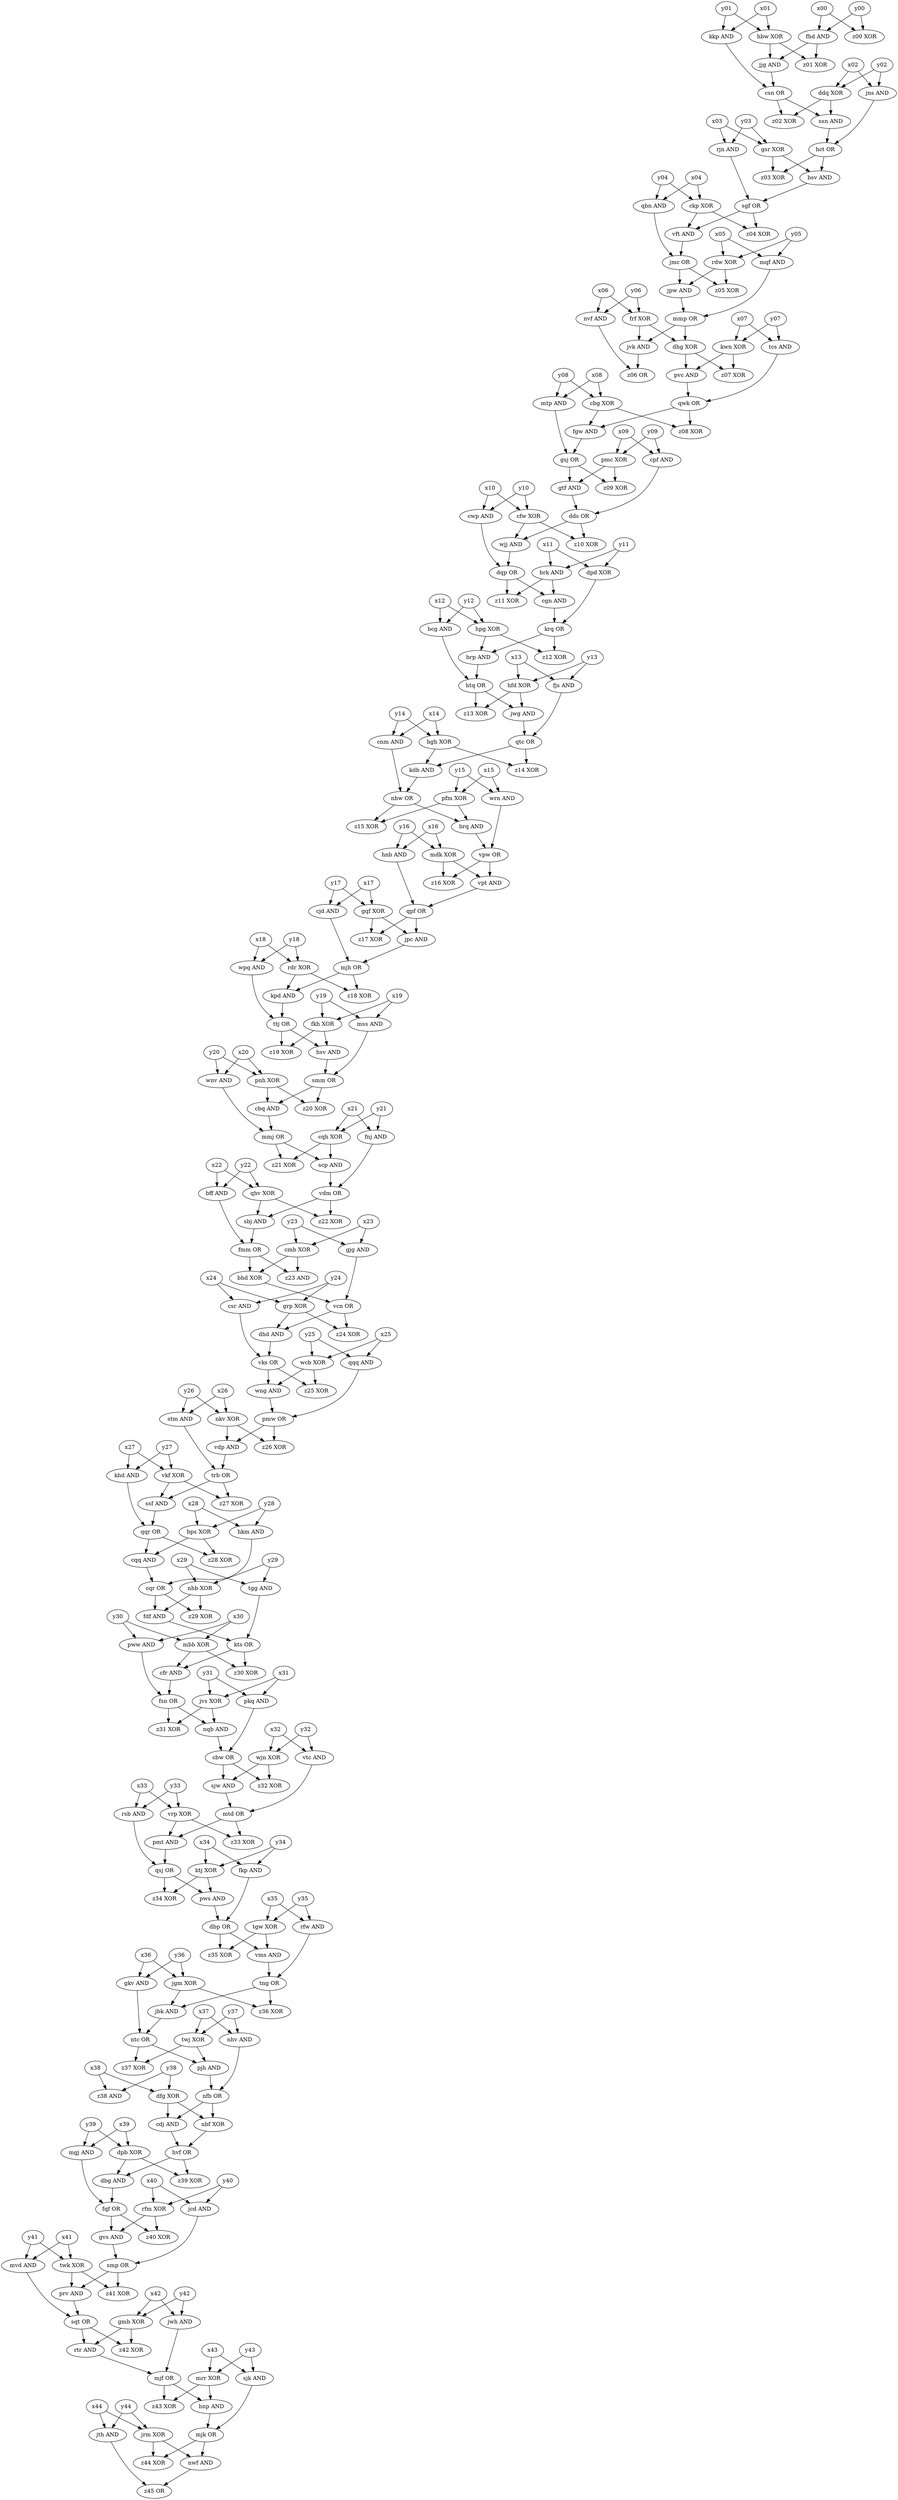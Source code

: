 digraph G {
  x41 -> twk
  y41 -> twk
  qpf -> z17
  gqf -> z17
  y22 -> qhv
  x22 -> qhv
  pmc -> z09
  gsj -> z09
  fqf -> gvs
  rfm -> gvs
  bsv -> sgf
  rjn -> sgf
  y44 -> jth
  x44 -> jth
  y07 -> tcs
  x07 -> tcs
  ssf -> qqr
  khd -> qqr
  y11 -> dpd
  x11 -> dpd
  qqr -> z28
  bps -> z28
  y39 -> mgj
  x39 -> mgj
  y32 -> wjn
  x32 -> wjn
  wpq -> ttj
  kpd -> ttj
  pmw -> z26
  nkv -> z26
  kts -> cfr
  mbb -> cfr
  smm -> z20
  pnh -> z20
  y27 -> khd
  x27 -> khd
  x16 -> mdk
  y16 -> mdk
  y05 -> mqf
  x05 -> mqf
  y12 -> bcg
  x12 -> bcg
  dpb -> dbg
  hvf -> dbg
  hpg -> brp
  krq -> brp
  x15 -> wrn
  y15 -> wrn
  bhd -> vcn
  gjg -> vcn
  mjf -> hnp
  mrr -> hnp
  ddq -> ssn
  csn -> ssn
  krq -> z12
  hpg -> z12
  vdm -> z22
  qhv -> z22
  x04 -> qbn
  y04 -> qbn
  y03 -> gsr
  x03 -> gsr
  y05 -> rdw
  x05 -> rdw
  y06 -> frf
  x06 -> frf
  pmw -> vdp
  nkv -> vdp
  qtc -> z14
  hgh -> z14
  cfr -> fsn
  pww -> fsn
  dqp -> z11
  brk -> z11
  vdm -> sbj
  qhv -> sbj
  ddq -> z02
  csn -> z02
  x23 -> gjg
  y23 -> gjg
  cqr -> fdf
  nhb -> fdf
  x38 -> z38
  y38 -> z38
  qtc -> kdb
  hgh -> kdb
  nwf -> z45
  jth -> z45
  y29 -> nhb
  x29 -> nhb
  y37 -> nhv
  x37 -> nhv
  wjn -> z32
  cbw -> z32
  cnm -> nhw
  kdb -> nhw
  x07 -> kwn
  y07 -> kwn
  y28 -> bps
  x28 -> bps
  y01 -> kkp
  x01 -> kkp
  y33 -> rsb
  x33 -> rsb
  y40 -> jcd
  x40 -> jcd
  stm -> trb
  vdp -> trb
  dhg -> pvc
  kwn -> pvc
  twk -> z41
  smp -> z41
  cbw -> sjw
  wjn -> sjw
  cwp -> dqp
  wjj -> dqp
  vcn -> dhd
  grp -> dhd
  x30 -> pww
  y30 -> pww
  nvf -> z06
  jvk -> z06
  jpc -> mjh
  cjd -> mjh
  x32 -> vtc
  y32 -> vtc
  dpd -> krq
  cgn -> krq
  ttj -> hsv
  fkh -> hsv
  ntc -> z37
  twj -> z37
  dqp -> cgn
  brk -> cgn
  x25 -> wcb
  y25 -> wcb
  twk -> prv
  smp -> prv
  htq -> z13
  hfd -> z13
  vkf -> ssf
  trb -> ssf
  kwn -> z07
  dhg -> z07
  wrn -> vpw
  brq -> vpw
  y18 -> rdr
  x18 -> rdr
  sgf -> vft
  ckp -> vft
  x00 -> fhd
  y00 -> fhd
  scp -> vdm
  fnj -> vdm
  vpw -> vpt
  mdk -> vpt
  y41 -> mvd
  x41 -> mvd
  y34 -> fkp
  x34 -> fkp
  y21 -> fnj
  x21 -> fnj
  x25 -> qqq
  y25 -> qqq
  y08 -> cbg
  x08 -> cbg
  pmt -> qsj
  rsb -> qsj
  pkq -> cbw
  nqb -> cbw
  qqq -> pmw
  wng -> pmw
  y21 -> cqh
  x21 -> cqh
  jgm -> jbk
  tng -> jbk
  y20 -> wnv
  x20 -> wnv
  bff -> fmm
  sbj -> fmm
  ktj -> pws
  qsj -> pws
  rdw -> jpw
  jmc -> jpw
  tgw -> vms
  dbp -> vms
  y06 -> nvf
  x06 -> nvf
  x26 -> stm
  y26 -> stm
  jrm -> z44
  mjk -> z44
  y26 -> nkv
  x26 -> nkv
  y43 -> mrr
  x43 -> mrr
  hfd -> jwg
  htq -> jwg
  y33 -> vrp
  x33 -> vrp
  mtp -> gsj
  fgw -> gsj
  y09 -> cpf
  x09 -> cpf
  brp -> htq
  bcg -> htq
  y12 -> hpg
  x12 -> hpg
  y40 -> rfm
  x40 -> rfm
  y38 -> dfg
  x38 -> dfg
  sgf -> z04
  ckp -> z04
  x17 -> gqf
  y17 -> gqf
  y42 -> gmb
  x42 -> gmb
  jvs -> z31
  fsn -> z31
  qsj -> z34
  ktj -> z34
  mmj -> scp
  cqh -> scp
  qwk -> fgw
  cbg -> fgw
  dhd -> vks
  csr -> vks
  y03 -> rjn
  x03 -> rjn
  mjf -> z43
  mrr -> z43
  y36 -> gkv
  x36 -> gkv
  gqf -> jpc
  qpf -> jpc
  wcb -> wng
  vks -> wng
  x29 -> tgg
  y29 -> tgg
  cmb -> z23
  fmm -> z23
  wcb -> z25
  vks -> z25
  rdr -> kpd
  mjh -> kpd
  x34 -> ktj
  y34 -> ktj
  y02 -> ddq
  x02 -> ddq
  rfw -> tng
  vms -> tng
  x31 -> pkq
  y31 -> pkq
  sqt -> z42
  gmb -> z42
  frf -> dhg
  mmp -> dhg
  y10 -> cfw
  x10 -> cfw
  x14 -> hgh
  y14 -> hgh
  pws -> dbp
  fkp -> dbp
  x22 -> bff
  y22 -> bff
  grp -> z24
  vcn -> z24
  y36 -> jgm
  x36 -> jgm
  y13 -> hfd
  x13 -> hfd
  y35 -> tgw
  x35 -> tgw
  x14 -> cnm
  y14 -> cnm
  fmm -> bhd
  cmb -> bhd
  prv -> sqt
  mvd -> sqt
  x39 -> dpb
  y39 -> dpb
  nhv -> nfb
  pjh -> nfb
  y20 -> pnh
  x20 -> pnh
  gtf -> dds
  cpf -> dds
  jjg -> csn
  kkp -> csn
  y16 -> hnb
  x16 -> hnb
  vkf -> z27
  trb -> z27
  x23 -> cmb
  y23 -> cmb
  x09 -> pmc
  y09 -> pmc
  pfm -> z15
  nhw -> z15
  y28 -> hkm
  x28 -> hkm
  tng -> z36
  jgm -> z36
  fhd -> jjg
  hbw -> jjg
  vtc -> mtd
  sjw -> mtd
  rtr -> mjf
  jwh -> mjf
  y24 -> grp
  x24 -> grp
  gkv -> ntc
  jbk -> ntc
  pvc -> qwk
  tcs -> qwk
  mtd -> pmt
  vrp -> pmt
  hnb -> qpf
  vpt -> qpf
  y11 -> brk
  x11 -> brk
  ssn -> hct
  jns -> hct
  x19 -> mss
  y19 -> mss
  x01 -> hbw
  y01 -> hbw
  y00 -> z00
  x00 -> z00
  fqf -> z40
  rfm -> z40
  hkm -> cqr
  cqq -> cqr
  x13 -> fjs
  y13 -> fjs
  x17 -> cjd
  y17 -> cjd
  x24 -> csr
  y24 -> csr
  x37 -> twj
  y37 -> twj
  hvf -> z39
  dpb -> z39
  smm -> cbq
  pnh -> cbq
  mtd -> z33
  vrp -> z33
  x10 -> cwp
  y10 -> cwp
  qwk -> z08
  cbg -> z08
  cfw -> z10
  dds -> z10
  bps -> cqq
  qqr -> cqq
  mbb -> z30
  kts -> z30
  cdj -> hvf
  nbf -> hvf
  y31 -> jvs
  x31 -> jvs
  gsj -> gtf
  pmc -> gtf
  x18 -> wpq
  y18 -> wpq
  cfw -> wjj
  dds -> wjj
  mjh -> z18
  rdr -> z18
  hct -> bsv
  gsr -> bsv
  vft -> jmc
  qbn -> jmc
  jrm -> nwf
  mjk -> nwf
  x35 -> rfw
  y35 -> rfw
  nfb -> nbf
  dfg -> nbf
  jvs -> nqb
  fsn -> nqb
  x08 -> mtp
  y08 -> mtp
  y30 -> mbb
  x30 -> mbb
  y19 -> fkh
  x19 -> fkh
  mmj -> z21
  cqh -> z21
  jcd -> smp
  gvs -> smp
  sqt -> rtr
  gmb -> rtr
  hbw -> z01
  fhd -> z01
  y44 -> jrm
  x44 -> jrm
  x43 -> sjk
  y43 -> sjk
  rdw -> z05
  jmc -> z05
  y04 -> ckp
  x04 -> ckp
  x42 -> jwh
  y42 -> jwh
  y15 -> pfm
  x15 -> pfm
  mmp -> jvk
  frf -> jvk
  hsv -> smm
  mss -> smm
  x02 -> jns
  y02 -> jns
  cqr -> z29
  nhb -> z29
  fjs -> qtc
  jwg -> qtc
  fkh -> z19
  ttj -> z19
  nhw -> brq
  pfm -> brq
  wnv -> mmj
  cbq -> mmj
  dbp -> z35
  tgw -> z35
  mgj -> fqf
  dbg -> fqf
  hct -> z03
  gsr -> z03
  tgg -> kts
  fdf -> kts
  x27 -> vkf
  y27 -> vkf
  hnp -> mjk
  sjk -> mjk
  vpw -> z16
  mdk -> z16
  mqf -> mmp
  jpw -> mmp
  twj -> pjh
  ntc -> pjh
  nfb -> cdj
  dfg -> cdj
  {
    twk [label="twk XOR"]
    z17 [label="z17 XOR"]
    qhv [label="qhv XOR"]
    z09 [label="z09 XOR"]
    gvs [label="gvs AND"]
    sgf [label="sgf OR"]
    jth [label="jth AND"]
    tcs [label="tcs AND"]
    qqr [label="qqr OR"]
    dpd [label="dpd XOR"]
    z28 [label="z28 XOR"]
    mgj [label="mgj AND"]
    wjn [label="wjn XOR"]
    ttj [label="ttj OR"]
    z26 [label="z26 XOR"]
    cfr [label="cfr AND"]
    z20 [label="z20 XOR"]
    khd [label="khd AND"]
    mdk [label="mdk XOR"]
    mqf [label="mqf AND"]
    bcg [label="bcg AND"]
    dbg [label="dbg AND"]
    brp [label="brp AND"]
    wrn [label="wrn AND"]
    vcn [label="vcn OR"]
    hnp [label="hnp AND"]
    ssn [label="ssn AND"]
    z12 [label="z12 XOR"]
    z22 [label="z22 XOR"]
    qbn [label="qbn AND"]
    gsr [label="gsr XOR"]
    rdw [label="rdw XOR"]
    frf [label="frf XOR"]
    vdp [label="vdp AND"]
    z14 [label="z14 XOR"]
    fsn [label="fsn OR"]
    z11 [label="z11 XOR"]
    sbj [label="sbj AND"]
    z02 [label="z02 XOR"]
    gjg [label="gjg AND"]
    fdf [label="fdf AND"]
    z38 [label="z38 AND"]
    kdb [label="kdb AND"]
    z45 [label="z45 OR"]
    nhb [label="nhb XOR"]
    nhv [label="nhv AND"]
    z32 [label="z32 XOR"]
    nhw [label="nhw OR"]
    kwn [label="kwn XOR"]
    bps [label="bps XOR"]
    kkp [label="kkp AND"]
    rsb [label="rsb AND"]
    jcd [label="jcd AND"]
    trb [label="trb OR"]
    pvc [label="pvc AND"]
    z41 [label="z41 XOR"]
    sjw [label="sjw AND"]
    dqp [label="dqp OR"]
    dhd [label="dhd AND"]
    pww [label="pww AND"]
    z06 [label="z06 OR"]
    mjh [label="mjh OR"]
    vtc [label="vtc AND"]
    krq [label="krq OR"]
    hsv [label="hsv AND"]
    z37 [label="z37 XOR"]
    cgn [label="cgn AND"]
    wcb [label="wcb XOR"]
    prv [label="prv AND"]
    z13 [label="z13 XOR"]
    ssf [label="ssf AND"]
    z07 [label="z07 XOR"]
    vpw [label="vpw OR"]
    rdr [label="rdr XOR"]
    vft [label="vft AND"]
    fhd [label="fhd AND"]
    vdm [label="vdm OR"]
    vpt [label="vpt AND"]
    mvd [label="mvd AND"]
    fkp [label="fkp AND"]
    fnj [label="fnj AND"]
    qqq [label="qqq AND"]
    cbg [label="cbg XOR"]
    qsj [label="qsj OR"]
    cbw [label="cbw OR"]
    pmw [label="pmw OR"]
    cqh [label="cqh XOR"]
    jbk [label="jbk AND"]
    wnv [label="wnv AND"]
    fmm [label="fmm OR"]
    pws [label="pws AND"]
    jpw [label="jpw AND"]
    vms [label="vms AND"]
    nvf [label="nvf AND"]
    stm [label="stm AND"]
    z44 [label="z44 XOR"]
    nkv [label="nkv XOR"]
    mrr [label="mrr XOR"]
    jwg [label="jwg AND"]
    vrp [label="vrp XOR"]
    gsj [label="gsj OR"]
    cpf [label="cpf AND"]
    htq [label="htq OR"]
    hpg [label="hpg XOR"]
    rfm [label="rfm XOR"]
    dfg [label="dfg XOR"]
    z04 [label="z04 XOR"]
    gqf [label="gqf XOR"]
    gmb [label="gmb XOR"]
    z31 [label="z31 XOR"]
    z34 [label="z34 XOR"]
    scp [label="scp AND"]
    fgw [label="fgw AND"]
    vks [label="vks OR"]
    rjn [label="rjn AND"]
    z43 [label="z43 XOR"]
    gkv [label="gkv AND"]
    jpc [label="jpc AND"]
    wng [label="wng AND"]
    tgg [label="tgg AND"]
    z23 [label="z23 AND"]
    z25 [label="z25 XOR"]
    kpd [label="kpd AND"]
    ktj [label="ktj XOR"]
    ddq [label="ddq XOR"]
    tng [label="tng OR"]
    pkq [label="pkq AND"]
    z42 [label="z42 XOR"]
    dhg [label="dhg XOR"]
    cfw [label="cfw XOR"]
    hgh [label="hgh XOR"]
    dbp [label="dbp OR"]
    bff [label="bff AND"]
    z24 [label="z24 XOR"]
    jgm [label="jgm XOR"]
    hfd [label="hfd XOR"]
    tgw [label="tgw XOR"]
    cnm [label="cnm AND"]
    bhd [label="bhd XOR"]
    sqt [label="sqt OR"]
    dpb [label="dpb XOR"]
    nfb [label="nfb OR"]
    pnh [label="pnh XOR"]
    dds [label="dds OR"]
    csn [label="csn OR"]
    hnb [label="hnb AND"]
    z27 [label="z27 XOR"]
    cmb [label="cmb XOR"]
    pmc [label="pmc XOR"]
    z15 [label="z15 XOR"]
    hkm [label="hkm AND"]
    z36 [label="z36 XOR"]
    jjg [label="jjg AND"]
    mtd [label="mtd OR"]
    mjf [label="mjf OR"]
    grp [label="grp XOR"]
    ntc [label="ntc OR"]
    qwk [label="qwk OR"]
    pmt [label="pmt AND"]
    qpf [label="qpf OR"]
    brk [label="brk AND"]
    hct [label="hct OR"]
    mss [label="mss AND"]
    hbw [label="hbw XOR"]
    z00 [label="z00 XOR"]
    z40 [label="z40 XOR"]
    cqr [label="cqr OR"]
    fjs [label="fjs AND"]
    cjd [label="cjd AND"]
    csr [label="csr AND"]
    twj [label="twj XOR"]
    z39 [label="z39 XOR"]
    cbq [label="cbq AND"]
    z33 [label="z33 XOR"]
    cwp [label="cwp AND"]
    z08 [label="z08 XOR"]
    z10 [label="z10 XOR"]
    cqq [label="cqq AND"]
    z30 [label="z30 XOR"]
    hvf [label="hvf OR"]
    jvs [label="jvs XOR"]
    gtf [label="gtf AND"]
    wpq [label="wpq AND"]
    wjj [label="wjj AND"]
    z18 [label="z18 XOR"]
    bsv [label="bsv AND"]
    jmc [label="jmc OR"]
    nwf [label="nwf AND"]
    rfw [label="rfw AND"]
    nbf [label="nbf XOR"]
    nqb [label="nqb AND"]
    mtp [label="mtp AND"]
    mbb [label="mbb XOR"]
    fkh [label="fkh XOR"]
    z21 [label="z21 XOR"]
    smp [label="smp OR"]
    rtr [label="rtr AND"]
    z01 [label="z01 XOR"]
    jrm [label="jrm XOR"]
    sjk [label="sjk AND"]
    z05 [label="z05 XOR"]
    ckp [label="ckp XOR"]
    jwh [label="jwh AND"]
    pfm [label="pfm XOR"]
    jvk [label="jvk AND"]
    smm [label="smm OR"]
    jns [label="jns AND"]
    z29 [label="z29 XOR"]
    qtc [label="qtc OR"]
    z19 [label="z19 XOR"]
    brq [label="brq AND"]
    mmj [label="mmj OR"]
    z35 [label="z35 XOR"]
    fqf [label="fqf OR"]
    z03 [label="z03 XOR"]
    kts [label="kts OR"]
    vkf [label="vkf XOR"]
    mjk [label="mjk OR"]
    z16 [label="z16 XOR"]
    mmp [label="mmp OR"]
    pjh [label="pjh AND"]
    cdj [label="cdj AND"]
  }
}
